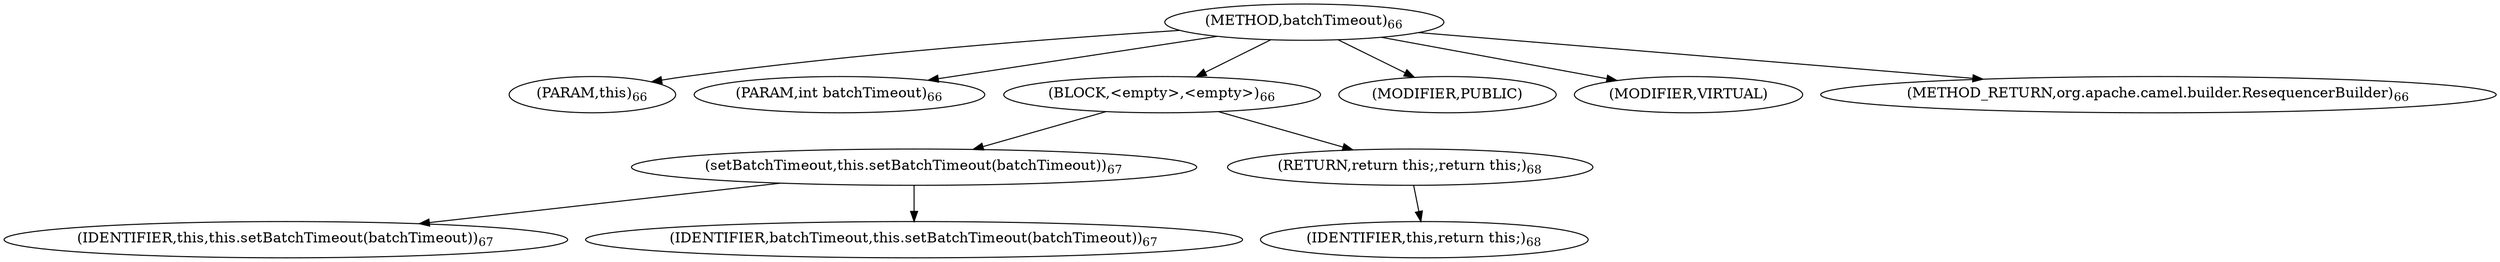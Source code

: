 digraph "batchTimeout" {  
"97" [label = <(METHOD,batchTimeout)<SUB>66</SUB>> ]
"15" [label = <(PARAM,this)<SUB>66</SUB>> ]
"98" [label = <(PARAM,int batchTimeout)<SUB>66</SUB>> ]
"99" [label = <(BLOCK,&lt;empty&gt;,&lt;empty&gt;)<SUB>66</SUB>> ]
"100" [label = <(setBatchTimeout,this.setBatchTimeout(batchTimeout))<SUB>67</SUB>> ]
"14" [label = <(IDENTIFIER,this,this.setBatchTimeout(batchTimeout))<SUB>67</SUB>> ]
"101" [label = <(IDENTIFIER,batchTimeout,this.setBatchTimeout(batchTimeout))<SUB>67</SUB>> ]
"102" [label = <(RETURN,return this;,return this;)<SUB>68</SUB>> ]
"16" [label = <(IDENTIFIER,this,return this;)<SUB>68</SUB>> ]
"103" [label = <(MODIFIER,PUBLIC)> ]
"104" [label = <(MODIFIER,VIRTUAL)> ]
"105" [label = <(METHOD_RETURN,org.apache.camel.builder.ResequencerBuilder)<SUB>66</SUB>> ]
  "97" -> "15" 
  "97" -> "98" 
  "97" -> "99" 
  "97" -> "103" 
  "97" -> "104" 
  "97" -> "105" 
  "99" -> "100" 
  "99" -> "102" 
  "100" -> "14" 
  "100" -> "101" 
  "102" -> "16" 
}
